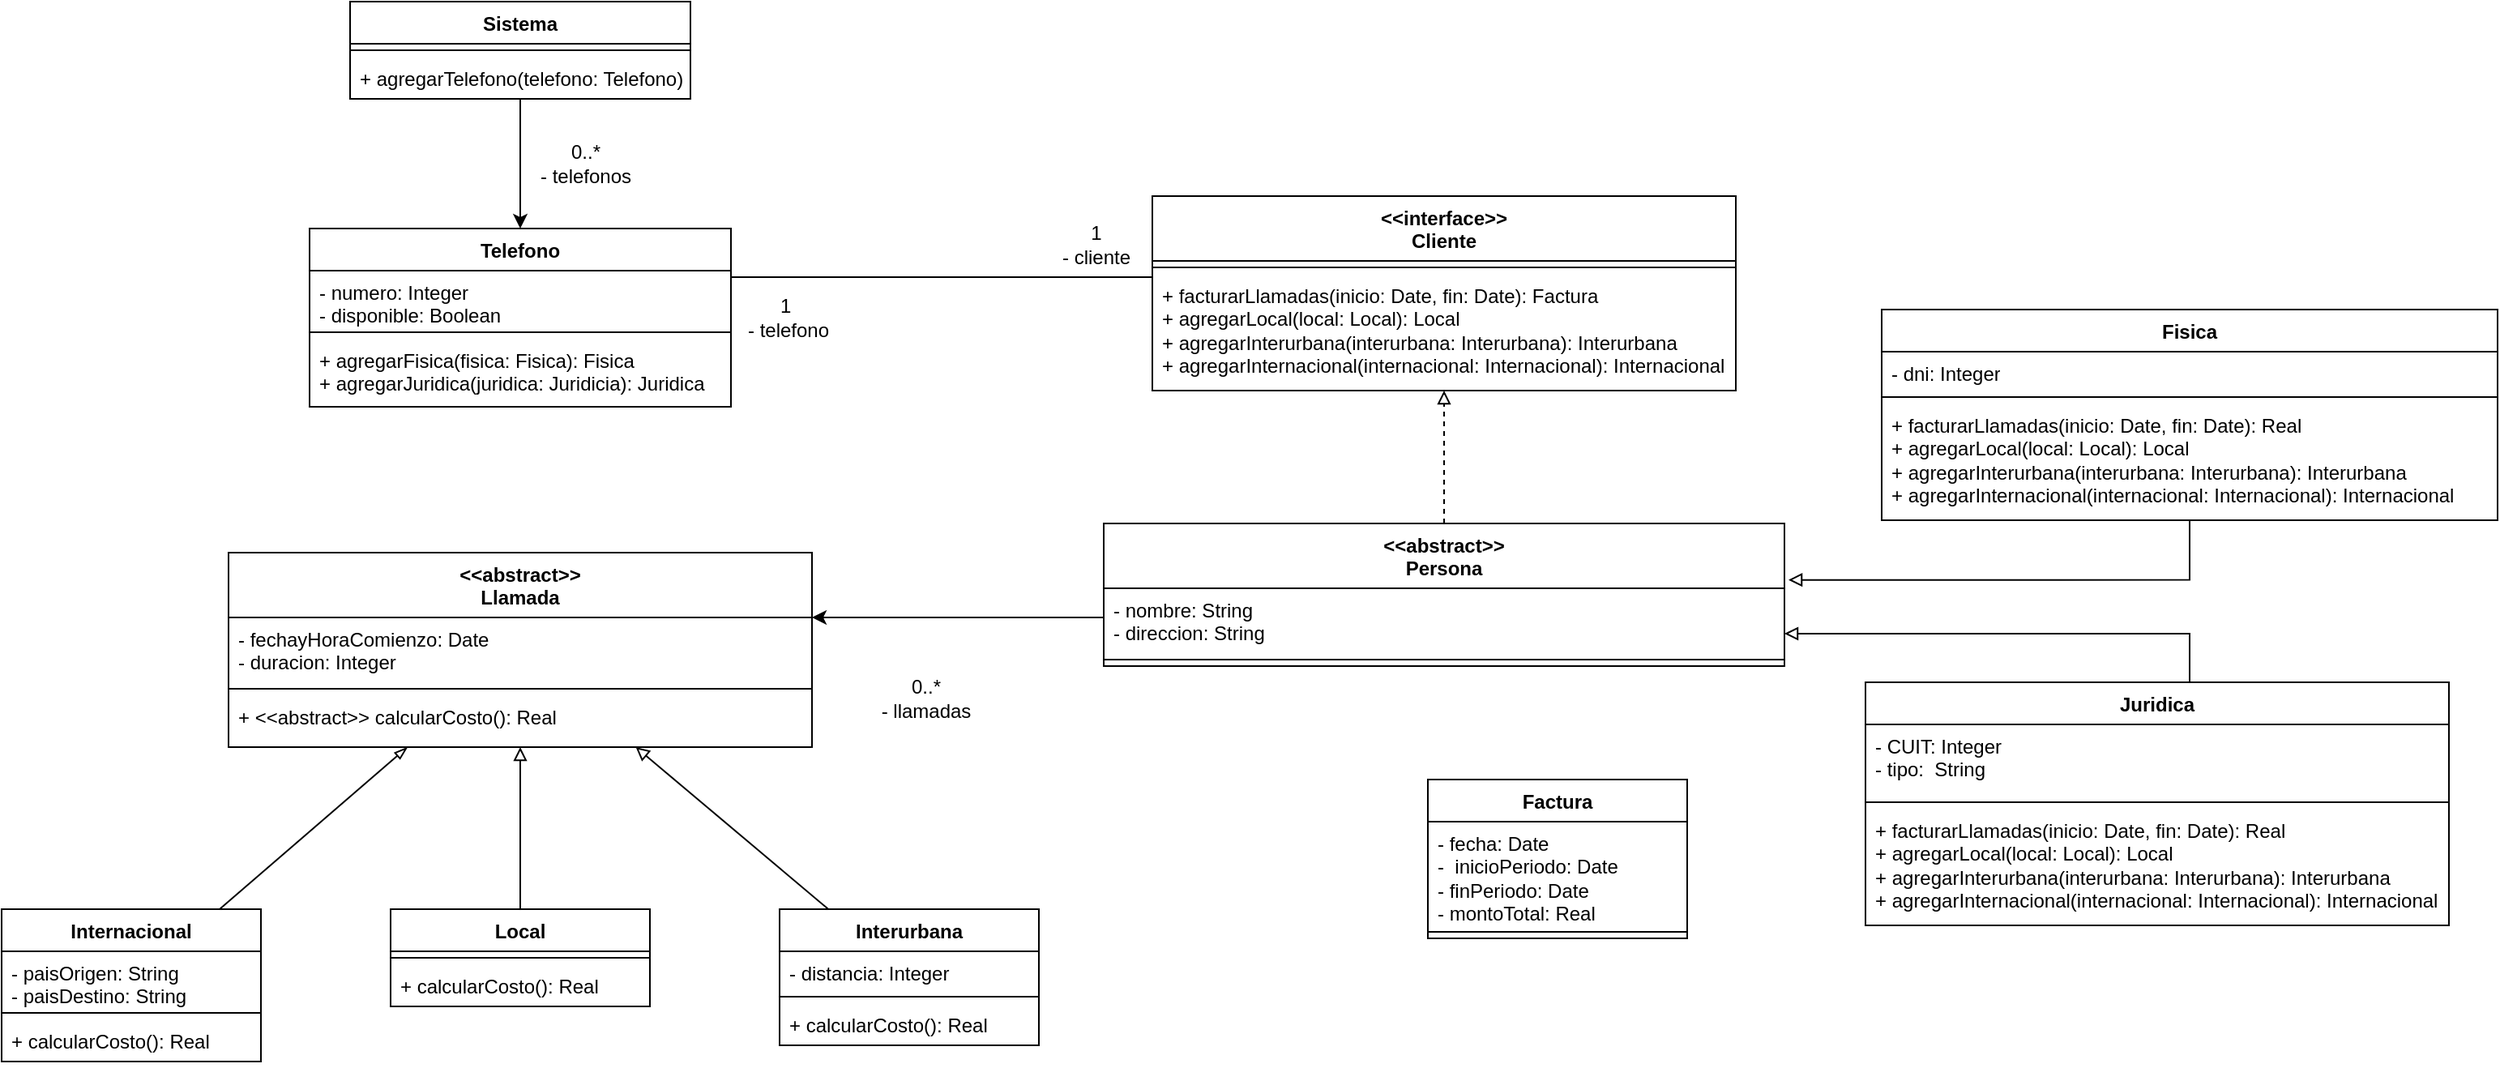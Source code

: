 <mxfile version="21.1.2" type="device">
  <diagram name="Página-1" id="Xv_uG9pZZ6X_rVo1r8zw">
    <mxGraphModel dx="1716" dy="538" grid="1" gridSize="10" guides="1" tooltips="1" connect="1" arrows="1" fold="1" page="1" pageScale="1" pageWidth="827" pageHeight="1169" math="0" shadow="0">
      <root>
        <mxCell id="0" />
        <mxCell id="1" parent="0" />
        <mxCell id="uyXcV82t49fDyNRVbCdS-62" style="edgeStyle=orthogonalEdgeStyle;rounded=0;orthogonalLoop=1;jettySize=auto;html=1;endArrow=none;endFill=0;" edge="1" parent="1" source="uyXcV82t49fDyNRVbCdS-1" target="uyXcV82t49fDyNRVbCdS-58">
          <mxGeometry relative="1" as="geometry">
            <Array as="points">
              <mxPoint x="200" y="210" />
              <mxPoint x="200" y="210" />
            </Array>
          </mxGeometry>
        </mxCell>
        <mxCell id="uyXcV82t49fDyNRVbCdS-1" value="Telefono" style="swimlane;fontStyle=1;align=center;verticalAlign=top;childLayout=stackLayout;horizontal=1;startSize=26;horizontalStack=0;resizeParent=1;resizeParentMax=0;resizeLast=0;collapsible=1;marginBottom=0;whiteSpace=wrap;html=1;" vertex="1" parent="1">
          <mxGeometry x="-210" y="180" width="260" height="110" as="geometry" />
        </mxCell>
        <mxCell id="uyXcV82t49fDyNRVbCdS-2" value="- numero: Integer&lt;br&gt;- disponible: Boolean" style="text;strokeColor=none;fillColor=none;align=left;verticalAlign=top;spacingLeft=4;spacingRight=4;overflow=hidden;rotatable=0;points=[[0,0.5],[1,0.5]];portConstraint=eastwest;whiteSpace=wrap;html=1;" vertex="1" parent="uyXcV82t49fDyNRVbCdS-1">
          <mxGeometry y="26" width="260" height="34" as="geometry" />
        </mxCell>
        <mxCell id="uyXcV82t49fDyNRVbCdS-3" value="" style="line;strokeWidth=1;fillColor=none;align=left;verticalAlign=middle;spacingTop=-1;spacingLeft=3;spacingRight=3;rotatable=0;labelPosition=right;points=[];portConstraint=eastwest;strokeColor=inherit;" vertex="1" parent="uyXcV82t49fDyNRVbCdS-1">
          <mxGeometry y="60" width="260" height="8" as="geometry" />
        </mxCell>
        <mxCell id="uyXcV82t49fDyNRVbCdS-4" value="+ agregarFisica(fisica: Fisica): Fisica&lt;br&gt;+ agregarJuridica(juridica: Juridicia): Juridica" style="text;strokeColor=none;fillColor=none;align=left;verticalAlign=top;spacingLeft=4;spacingRight=4;overflow=hidden;rotatable=0;points=[[0,0.5],[1,0.5]];portConstraint=eastwest;whiteSpace=wrap;html=1;" vertex="1" parent="uyXcV82t49fDyNRVbCdS-1">
          <mxGeometry y="68" width="260" height="42" as="geometry" />
        </mxCell>
        <mxCell id="uyXcV82t49fDyNRVbCdS-46" style="edgeStyle=orthogonalEdgeStyle;rounded=0;orthogonalLoop=1;jettySize=auto;html=1;" edge="1" parent="1" source="uyXcV82t49fDyNRVbCdS-5" target="uyXcV82t49fDyNRVbCdS-1">
          <mxGeometry relative="1" as="geometry" />
        </mxCell>
        <mxCell id="uyXcV82t49fDyNRVbCdS-5" value="Sistema" style="swimlane;fontStyle=1;align=center;verticalAlign=top;childLayout=stackLayout;horizontal=1;startSize=26;horizontalStack=0;resizeParent=1;resizeParentMax=0;resizeLast=0;collapsible=1;marginBottom=0;whiteSpace=wrap;html=1;" vertex="1" parent="1">
          <mxGeometry x="-185" y="40" width="210" height="60" as="geometry" />
        </mxCell>
        <mxCell id="uyXcV82t49fDyNRVbCdS-7" value="" style="line;strokeWidth=1;fillColor=none;align=left;verticalAlign=middle;spacingTop=-1;spacingLeft=3;spacingRight=3;rotatable=0;labelPosition=right;points=[];portConstraint=eastwest;strokeColor=inherit;" vertex="1" parent="uyXcV82t49fDyNRVbCdS-5">
          <mxGeometry y="26" width="210" height="8" as="geometry" />
        </mxCell>
        <mxCell id="uyXcV82t49fDyNRVbCdS-8" value="+ agregarTelefono(telefono: Telefono)" style="text;strokeColor=none;fillColor=none;align=left;verticalAlign=top;spacingLeft=4;spacingRight=4;overflow=hidden;rotatable=0;points=[[0,0.5],[1,0.5]];portConstraint=eastwest;whiteSpace=wrap;html=1;" vertex="1" parent="uyXcV82t49fDyNRVbCdS-5">
          <mxGeometry y="34" width="210" height="26" as="geometry" />
        </mxCell>
        <mxCell id="uyXcV82t49fDyNRVbCdS-69" style="edgeStyle=orthogonalEdgeStyle;rounded=0;orthogonalLoop=1;jettySize=auto;html=1;entryX=1.006;entryY=-0.129;entryDx=0;entryDy=0;entryPerimeter=0;endArrow=block;endFill=0;" edge="1" parent="1" source="uyXcV82t49fDyNRVbCdS-9" target="uyXcV82t49fDyNRVbCdS-65">
          <mxGeometry relative="1" as="geometry" />
        </mxCell>
        <mxCell id="uyXcV82t49fDyNRVbCdS-9" value="Fisica" style="swimlane;fontStyle=1;align=center;verticalAlign=top;childLayout=stackLayout;horizontal=1;startSize=26;horizontalStack=0;resizeParent=1;resizeParentMax=0;resizeLast=0;collapsible=1;marginBottom=0;whiteSpace=wrap;html=1;" vertex="1" parent="1">
          <mxGeometry x="760" y="230" width="380" height="130" as="geometry" />
        </mxCell>
        <mxCell id="uyXcV82t49fDyNRVbCdS-10" value="- dni: Integer" style="text;strokeColor=none;fillColor=none;align=left;verticalAlign=top;spacingLeft=4;spacingRight=4;overflow=hidden;rotatable=0;points=[[0,0.5],[1,0.5]];portConstraint=eastwest;whiteSpace=wrap;html=1;" vertex="1" parent="uyXcV82t49fDyNRVbCdS-9">
          <mxGeometry y="26" width="380" height="24" as="geometry" />
        </mxCell>
        <mxCell id="uyXcV82t49fDyNRVbCdS-11" value="" style="line;strokeWidth=1;fillColor=none;align=left;verticalAlign=middle;spacingTop=-1;spacingLeft=3;spacingRight=3;rotatable=0;labelPosition=right;points=[];portConstraint=eastwest;strokeColor=inherit;" vertex="1" parent="uyXcV82t49fDyNRVbCdS-9">
          <mxGeometry y="50" width="380" height="8" as="geometry" />
        </mxCell>
        <mxCell id="uyXcV82t49fDyNRVbCdS-12" value="+ facturarLlamadas(inicio: Date, fin: Date): Real&lt;br&gt;+ agregarLocal(local: Local): Local&lt;br&gt;+ agregarInterurbana(interurbana: Interurbana): Interurbana&lt;br&gt;+ agregarInternacional(internacional: Internacional): Internacional" style="text;strokeColor=none;fillColor=none;align=left;verticalAlign=top;spacingLeft=4;spacingRight=4;overflow=hidden;rotatable=0;points=[[0,0.5],[1,0.5]];portConstraint=eastwest;whiteSpace=wrap;html=1;" vertex="1" parent="uyXcV82t49fDyNRVbCdS-9">
          <mxGeometry y="58" width="380" height="72" as="geometry" />
        </mxCell>
        <mxCell id="uyXcV82t49fDyNRVbCdS-70" style="edgeStyle=orthogonalEdgeStyle;rounded=0;orthogonalLoop=1;jettySize=auto;html=1;endArrow=block;endFill=0;" edge="1" parent="1" source="uyXcV82t49fDyNRVbCdS-13" target="uyXcV82t49fDyNRVbCdS-64">
          <mxGeometry relative="1" as="geometry">
            <Array as="points">
              <mxPoint x="950" y="430" />
            </Array>
          </mxGeometry>
        </mxCell>
        <mxCell id="uyXcV82t49fDyNRVbCdS-13" value="Juridica" style="swimlane;fontStyle=1;align=center;verticalAlign=top;childLayout=stackLayout;horizontal=1;startSize=26;horizontalStack=0;resizeParent=1;resizeParentMax=0;resizeLast=0;collapsible=1;marginBottom=0;whiteSpace=wrap;html=1;" vertex="1" parent="1">
          <mxGeometry x="750" y="460" width="360" height="150" as="geometry" />
        </mxCell>
        <mxCell id="uyXcV82t49fDyNRVbCdS-14" value="- CUIT: Integer&lt;br&gt;- tipo:&amp;nbsp; String" style="text;strokeColor=none;fillColor=none;align=left;verticalAlign=top;spacingLeft=4;spacingRight=4;overflow=hidden;rotatable=0;points=[[0,0.5],[1,0.5]];portConstraint=eastwest;whiteSpace=wrap;html=1;" vertex="1" parent="uyXcV82t49fDyNRVbCdS-13">
          <mxGeometry y="26" width="360" height="44" as="geometry" />
        </mxCell>
        <mxCell id="uyXcV82t49fDyNRVbCdS-15" value="" style="line;strokeWidth=1;fillColor=none;align=left;verticalAlign=middle;spacingTop=-1;spacingLeft=3;spacingRight=3;rotatable=0;labelPosition=right;points=[];portConstraint=eastwest;strokeColor=inherit;" vertex="1" parent="uyXcV82t49fDyNRVbCdS-13">
          <mxGeometry y="70" width="360" height="8" as="geometry" />
        </mxCell>
        <mxCell id="uyXcV82t49fDyNRVbCdS-16" value="+ facturarLlamadas(inicio: Date, fin: Date): Real&lt;br&gt;+ agregarLocal(local: Local): Local&lt;br&gt;+ agregarInterurbana(interurbana: Interurbana): Interurbana&lt;br&gt;+ agregarInternacional(internacional: Internacional): Internacional" style="text;strokeColor=none;fillColor=none;align=left;verticalAlign=top;spacingLeft=4;spacingRight=4;overflow=hidden;rotatable=0;points=[[0,0.5],[1,0.5]];portConstraint=eastwest;whiteSpace=wrap;html=1;" vertex="1" parent="uyXcV82t49fDyNRVbCdS-13">
          <mxGeometry y="78" width="360" height="72" as="geometry" />
        </mxCell>
        <mxCell id="uyXcV82t49fDyNRVbCdS-21" value="&amp;lt;&amp;lt;abstract&amp;gt;&amp;gt;&lt;br&gt;Llamada" style="swimlane;fontStyle=1;align=center;verticalAlign=top;childLayout=stackLayout;horizontal=1;startSize=40;horizontalStack=0;resizeParent=1;resizeParentMax=0;resizeLast=0;collapsible=1;marginBottom=0;whiteSpace=wrap;html=1;" vertex="1" parent="1">
          <mxGeometry x="-260" y="380" width="360" height="120" as="geometry" />
        </mxCell>
        <mxCell id="uyXcV82t49fDyNRVbCdS-22" value="- fechayHoraComienzo: Date&lt;br&gt;- duracion: Integer" style="text;strokeColor=none;fillColor=none;align=left;verticalAlign=top;spacingLeft=4;spacingRight=4;overflow=hidden;rotatable=0;points=[[0,0.5],[1,0.5]];portConstraint=eastwest;whiteSpace=wrap;html=1;" vertex="1" parent="uyXcV82t49fDyNRVbCdS-21">
          <mxGeometry y="40" width="360" height="40" as="geometry" />
        </mxCell>
        <mxCell id="uyXcV82t49fDyNRVbCdS-23" value="" style="line;strokeWidth=1;fillColor=none;align=left;verticalAlign=middle;spacingTop=-1;spacingLeft=3;spacingRight=3;rotatable=0;labelPosition=right;points=[];portConstraint=eastwest;strokeColor=inherit;" vertex="1" parent="uyXcV82t49fDyNRVbCdS-21">
          <mxGeometry y="80" width="360" height="8" as="geometry" />
        </mxCell>
        <mxCell id="uyXcV82t49fDyNRVbCdS-24" value="+ &amp;lt;&amp;lt;abstract&amp;gt;&amp;gt; calcularCosto(): Real" style="text;strokeColor=none;fillColor=none;align=left;verticalAlign=top;spacingLeft=4;spacingRight=4;overflow=hidden;rotatable=0;points=[[0,0.5],[1,0.5]];portConstraint=eastwest;whiteSpace=wrap;html=1;" vertex="1" parent="uyXcV82t49fDyNRVbCdS-21">
          <mxGeometry y="88" width="360" height="32" as="geometry" />
        </mxCell>
        <mxCell id="uyXcV82t49fDyNRVbCdS-54" style="rounded=0;orthogonalLoop=1;jettySize=auto;html=1;endArrow=block;endFill=0;" edge="1" parent="1" source="uyXcV82t49fDyNRVbCdS-25" target="uyXcV82t49fDyNRVbCdS-21">
          <mxGeometry relative="1" as="geometry" />
        </mxCell>
        <mxCell id="uyXcV82t49fDyNRVbCdS-25" value="Interurbana" style="swimlane;fontStyle=1;align=center;verticalAlign=top;childLayout=stackLayout;horizontal=1;startSize=26;horizontalStack=0;resizeParent=1;resizeParentMax=0;resizeLast=0;collapsible=1;marginBottom=0;whiteSpace=wrap;html=1;" vertex="1" parent="1">
          <mxGeometry x="80" y="600" width="160" height="84" as="geometry" />
        </mxCell>
        <mxCell id="uyXcV82t49fDyNRVbCdS-26" value="- distancia: Integer" style="text;strokeColor=none;fillColor=none;align=left;verticalAlign=top;spacingLeft=4;spacingRight=4;overflow=hidden;rotatable=0;points=[[0,0.5],[1,0.5]];portConstraint=eastwest;whiteSpace=wrap;html=1;" vertex="1" parent="uyXcV82t49fDyNRVbCdS-25">
          <mxGeometry y="26" width="160" height="24" as="geometry" />
        </mxCell>
        <mxCell id="uyXcV82t49fDyNRVbCdS-27" value="" style="line;strokeWidth=1;fillColor=none;align=left;verticalAlign=middle;spacingTop=-1;spacingLeft=3;spacingRight=3;rotatable=0;labelPosition=right;points=[];portConstraint=eastwest;strokeColor=inherit;" vertex="1" parent="uyXcV82t49fDyNRVbCdS-25">
          <mxGeometry y="50" width="160" height="8" as="geometry" />
        </mxCell>
        <mxCell id="uyXcV82t49fDyNRVbCdS-28" value="+ calcularCosto(): Real" style="text;strokeColor=none;fillColor=none;align=left;verticalAlign=top;spacingLeft=4;spacingRight=4;overflow=hidden;rotatable=0;points=[[0,0.5],[1,0.5]];portConstraint=eastwest;whiteSpace=wrap;html=1;" vertex="1" parent="uyXcV82t49fDyNRVbCdS-25">
          <mxGeometry y="58" width="160" height="26" as="geometry" />
        </mxCell>
        <mxCell id="uyXcV82t49fDyNRVbCdS-55" style="rounded=0;orthogonalLoop=1;jettySize=auto;html=1;endArrow=blockThin;endFill=0;" edge="1" parent="1" source="uyXcV82t49fDyNRVbCdS-29" target="uyXcV82t49fDyNRVbCdS-21">
          <mxGeometry relative="1" as="geometry" />
        </mxCell>
        <mxCell id="uyXcV82t49fDyNRVbCdS-29" value="Internacional" style="swimlane;fontStyle=1;align=center;verticalAlign=top;childLayout=stackLayout;horizontal=1;startSize=26;horizontalStack=0;resizeParent=1;resizeParentMax=0;resizeLast=0;collapsible=1;marginBottom=0;whiteSpace=wrap;html=1;" vertex="1" parent="1">
          <mxGeometry x="-400" y="600" width="160" height="94" as="geometry" />
        </mxCell>
        <mxCell id="uyXcV82t49fDyNRVbCdS-30" value="- paisOrigen: String&lt;br&gt;- paisDestino: String" style="text;strokeColor=none;fillColor=none;align=left;verticalAlign=top;spacingLeft=4;spacingRight=4;overflow=hidden;rotatable=0;points=[[0,0.5],[1,0.5]];portConstraint=eastwest;whiteSpace=wrap;html=1;" vertex="1" parent="uyXcV82t49fDyNRVbCdS-29">
          <mxGeometry y="26" width="160" height="34" as="geometry" />
        </mxCell>
        <mxCell id="uyXcV82t49fDyNRVbCdS-31" value="" style="line;strokeWidth=1;fillColor=none;align=left;verticalAlign=middle;spacingTop=-1;spacingLeft=3;spacingRight=3;rotatable=0;labelPosition=right;points=[];portConstraint=eastwest;strokeColor=inherit;" vertex="1" parent="uyXcV82t49fDyNRVbCdS-29">
          <mxGeometry y="60" width="160" height="8" as="geometry" />
        </mxCell>
        <mxCell id="uyXcV82t49fDyNRVbCdS-32" value="+ calcularCosto(): Real" style="text;strokeColor=none;fillColor=none;align=left;verticalAlign=top;spacingLeft=4;spacingRight=4;overflow=hidden;rotatable=0;points=[[0,0.5],[1,0.5]];portConstraint=eastwest;whiteSpace=wrap;html=1;" vertex="1" parent="uyXcV82t49fDyNRVbCdS-29">
          <mxGeometry y="68" width="160" height="26" as="geometry" />
        </mxCell>
        <mxCell id="uyXcV82t49fDyNRVbCdS-53" style="edgeStyle=orthogonalEdgeStyle;rounded=0;orthogonalLoop=1;jettySize=auto;html=1;endArrow=block;endFill=0;" edge="1" parent="1" source="uyXcV82t49fDyNRVbCdS-33" target="uyXcV82t49fDyNRVbCdS-21">
          <mxGeometry relative="1" as="geometry">
            <Array as="points">
              <mxPoint x="-80" y="590" />
              <mxPoint x="-80" y="590" />
            </Array>
          </mxGeometry>
        </mxCell>
        <mxCell id="uyXcV82t49fDyNRVbCdS-33" value="Local" style="swimlane;fontStyle=1;align=center;verticalAlign=top;childLayout=stackLayout;horizontal=1;startSize=26;horizontalStack=0;resizeParent=1;resizeParentMax=0;resizeLast=0;collapsible=1;marginBottom=0;whiteSpace=wrap;html=1;" vertex="1" parent="1">
          <mxGeometry x="-160" y="600" width="160" height="60" as="geometry" />
        </mxCell>
        <mxCell id="uyXcV82t49fDyNRVbCdS-35" value="" style="line;strokeWidth=1;fillColor=none;align=left;verticalAlign=middle;spacingTop=-1;spacingLeft=3;spacingRight=3;rotatable=0;labelPosition=right;points=[];portConstraint=eastwest;strokeColor=inherit;" vertex="1" parent="uyXcV82t49fDyNRVbCdS-33">
          <mxGeometry y="26" width="160" height="8" as="geometry" />
        </mxCell>
        <mxCell id="uyXcV82t49fDyNRVbCdS-36" value="+ calcularCosto(): Real" style="text;strokeColor=none;fillColor=none;align=left;verticalAlign=top;spacingLeft=4;spacingRight=4;overflow=hidden;rotatable=0;points=[[0,0.5],[1,0.5]];portConstraint=eastwest;whiteSpace=wrap;html=1;" vertex="1" parent="uyXcV82t49fDyNRVbCdS-33">
          <mxGeometry y="34" width="160" height="26" as="geometry" />
        </mxCell>
        <mxCell id="uyXcV82t49fDyNRVbCdS-38" value="Factura" style="swimlane;fontStyle=1;align=center;verticalAlign=top;childLayout=stackLayout;horizontal=1;startSize=26;horizontalStack=0;resizeParent=1;resizeParentMax=0;resizeLast=0;collapsible=1;marginBottom=0;whiteSpace=wrap;html=1;" vertex="1" parent="1">
          <mxGeometry x="480" y="520" width="160" height="98" as="geometry" />
        </mxCell>
        <mxCell id="uyXcV82t49fDyNRVbCdS-39" value="- fecha: Date&lt;br&gt;-&amp;nbsp; inicioPeriodo: Date&lt;br&gt;- finPeriodo: Date&lt;br&gt;- montoTotal: Real" style="text;strokeColor=none;fillColor=none;align=left;verticalAlign=top;spacingLeft=4;spacingRight=4;overflow=hidden;rotatable=0;points=[[0,0.5],[1,0.5]];portConstraint=eastwest;whiteSpace=wrap;html=1;" vertex="1" parent="uyXcV82t49fDyNRVbCdS-38">
          <mxGeometry y="26" width="160" height="64" as="geometry" />
        </mxCell>
        <mxCell id="uyXcV82t49fDyNRVbCdS-40" value="" style="line;strokeWidth=1;fillColor=none;align=left;verticalAlign=middle;spacingTop=-1;spacingLeft=3;spacingRight=3;rotatable=0;labelPosition=right;points=[];portConstraint=eastwest;strokeColor=inherit;" vertex="1" parent="uyXcV82t49fDyNRVbCdS-38">
          <mxGeometry y="90" width="160" height="8" as="geometry" />
        </mxCell>
        <mxCell id="uyXcV82t49fDyNRVbCdS-47" value="0..*&lt;br&gt;- telefonos" style="text;html=1;align=center;verticalAlign=middle;resizable=0;points=[];autosize=1;strokeColor=none;fillColor=none;" vertex="1" parent="1">
          <mxGeometry x="-80" y="120" width="80" height="40" as="geometry" />
        </mxCell>
        <mxCell id="uyXcV82t49fDyNRVbCdS-49" value="1&lt;br&gt;- cliente" style="text;html=1;align=center;verticalAlign=middle;resizable=0;points=[];autosize=1;strokeColor=none;fillColor=none;" vertex="1" parent="1">
          <mxGeometry x="240" y="170" width="70" height="40" as="geometry" />
        </mxCell>
        <mxCell id="uyXcV82t49fDyNRVbCdS-57" value="0..*&lt;br&gt;- llamadas" style="text;html=1;align=center;verticalAlign=middle;resizable=0;points=[];autosize=1;strokeColor=none;fillColor=none;" vertex="1" parent="1">
          <mxGeometry x="130" y="450" width="80" height="40" as="geometry" />
        </mxCell>
        <mxCell id="uyXcV82t49fDyNRVbCdS-58" value="&amp;lt;&amp;lt;interface&amp;gt;&amp;gt;&lt;br&gt;Cliente" style="swimlane;fontStyle=1;align=center;verticalAlign=top;childLayout=stackLayout;horizontal=1;startSize=40;horizontalStack=0;resizeParent=1;resizeParentMax=0;resizeLast=0;collapsible=1;marginBottom=0;whiteSpace=wrap;html=1;" vertex="1" parent="1">
          <mxGeometry x="310" y="160" width="360" height="120" as="geometry" />
        </mxCell>
        <mxCell id="uyXcV82t49fDyNRVbCdS-60" value="" style="line;strokeWidth=1;fillColor=none;align=left;verticalAlign=middle;spacingTop=-1;spacingLeft=3;spacingRight=3;rotatable=0;labelPosition=right;points=[];portConstraint=eastwest;strokeColor=inherit;" vertex="1" parent="uyXcV82t49fDyNRVbCdS-58">
          <mxGeometry y="40" width="360" height="8" as="geometry" />
        </mxCell>
        <mxCell id="uyXcV82t49fDyNRVbCdS-61" value="+ facturarLlamadas(inicio: Date, fin: Date): Factura&lt;br&gt;+ agregarLocal(local: Local): Local&lt;br&gt;+ agregarInterurbana(interurbana: Interurbana): Interurbana&lt;br&gt;+ agregarInternacional(internacional: Internacional): Internacional" style="text;strokeColor=none;fillColor=none;align=left;verticalAlign=top;spacingLeft=4;spacingRight=4;overflow=hidden;rotatable=0;points=[[0,0.5],[1,0.5]];portConstraint=eastwest;whiteSpace=wrap;html=1;" vertex="1" parent="uyXcV82t49fDyNRVbCdS-58">
          <mxGeometry y="48" width="360" height="72" as="geometry" />
        </mxCell>
        <mxCell id="uyXcV82t49fDyNRVbCdS-68" style="edgeStyle=orthogonalEdgeStyle;rounded=0;orthogonalLoop=1;jettySize=auto;html=1;dashed=1;endArrow=block;endFill=0;" edge="1" parent="1" source="uyXcV82t49fDyNRVbCdS-64" target="uyXcV82t49fDyNRVbCdS-58">
          <mxGeometry relative="1" as="geometry" />
        </mxCell>
        <mxCell id="uyXcV82t49fDyNRVbCdS-71" style="edgeStyle=orthogonalEdgeStyle;rounded=0;orthogonalLoop=1;jettySize=auto;html=1;" edge="1" parent="1" source="uyXcV82t49fDyNRVbCdS-64" target="uyXcV82t49fDyNRVbCdS-22">
          <mxGeometry relative="1" as="geometry">
            <Array as="points">
              <mxPoint x="300" y="445" />
              <mxPoint x="300" y="445" />
            </Array>
          </mxGeometry>
        </mxCell>
        <mxCell id="uyXcV82t49fDyNRVbCdS-64" value="&amp;lt;&amp;lt;abstract&amp;gt;&amp;gt;&lt;br&gt;Persona" style="swimlane;fontStyle=1;align=center;verticalAlign=top;childLayout=stackLayout;horizontal=1;startSize=40;horizontalStack=0;resizeParent=1;resizeParentMax=0;resizeLast=0;collapsible=1;marginBottom=0;whiteSpace=wrap;html=1;" vertex="1" parent="1">
          <mxGeometry x="280" y="362" width="420" height="88" as="geometry" />
        </mxCell>
        <mxCell id="uyXcV82t49fDyNRVbCdS-65" value="- nombre: String&lt;br&gt;- direccion: String" style="text;strokeColor=none;fillColor=none;align=left;verticalAlign=top;spacingLeft=4;spacingRight=4;overflow=hidden;rotatable=0;points=[[0,0.5],[1,0.5]];portConstraint=eastwest;whiteSpace=wrap;html=1;" vertex="1" parent="uyXcV82t49fDyNRVbCdS-64">
          <mxGeometry y="40" width="420" height="40" as="geometry" />
        </mxCell>
        <mxCell id="uyXcV82t49fDyNRVbCdS-66" value="" style="line;strokeWidth=1;fillColor=none;align=left;verticalAlign=middle;spacingTop=-1;spacingLeft=3;spacingRight=3;rotatable=0;labelPosition=right;points=[];portConstraint=eastwest;strokeColor=inherit;" vertex="1" parent="uyXcV82t49fDyNRVbCdS-64">
          <mxGeometry y="80" width="420" height="8" as="geometry" />
        </mxCell>
        <mxCell id="uyXcV82t49fDyNRVbCdS-74" value="1&amp;nbsp;&lt;br&gt;- telefono" style="text;html=1;align=center;verticalAlign=middle;resizable=0;points=[];autosize=1;strokeColor=none;fillColor=none;" vertex="1" parent="1">
          <mxGeometry x="50" y="215" width="70" height="40" as="geometry" />
        </mxCell>
      </root>
    </mxGraphModel>
  </diagram>
</mxfile>

